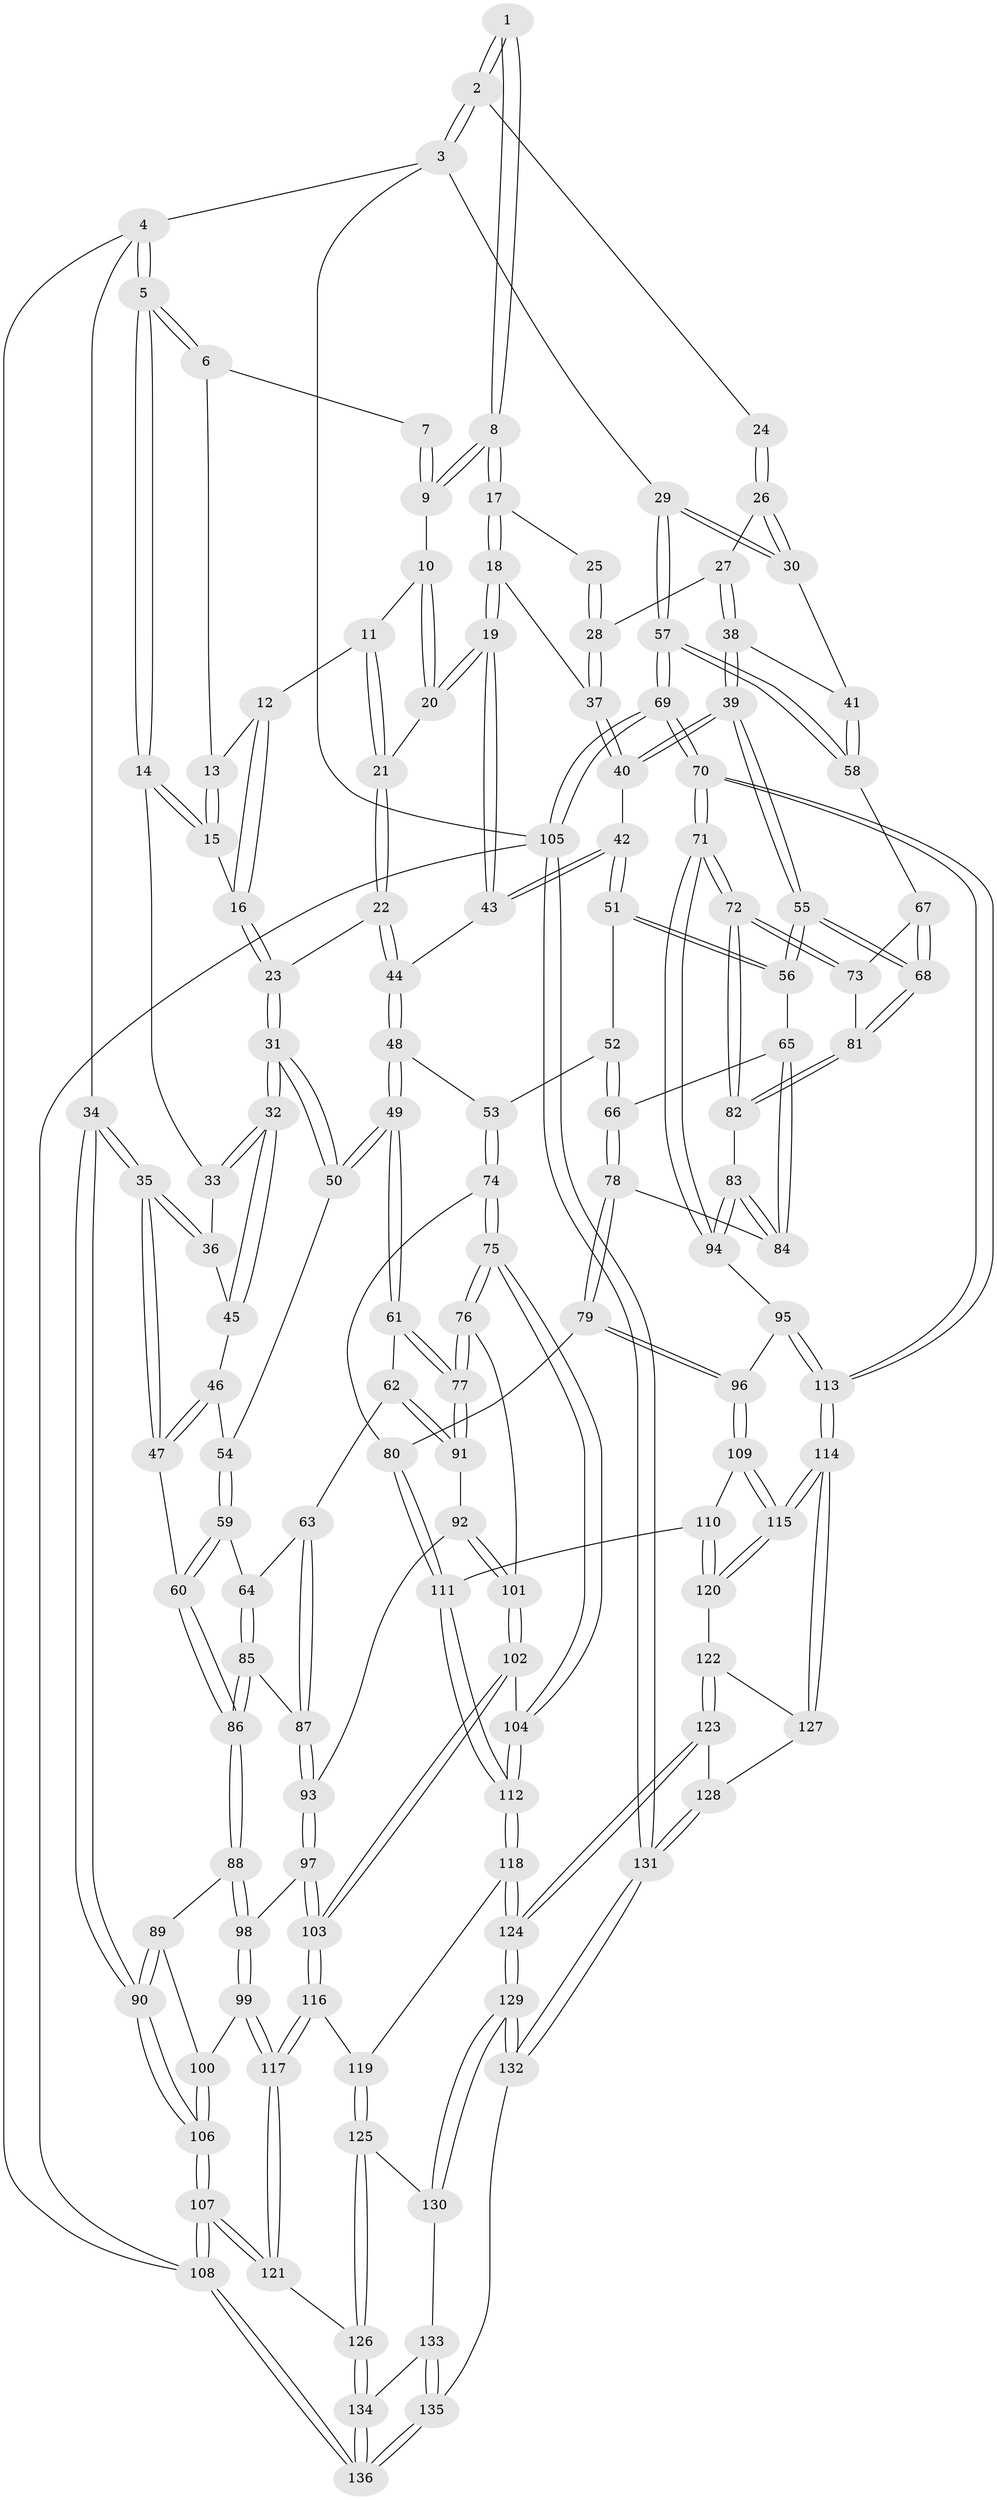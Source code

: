 // Generated by graph-tools (version 1.1) at 2025/11/02/27/25 16:11:56]
// undirected, 136 vertices, 337 edges
graph export_dot {
graph [start="1"]
  node [color=gray90,style=filled];
  1 [pos="+0.7293858698548406+0"];
  2 [pos="+1+0"];
  3 [pos="+1+0"];
  4 [pos="+0+0"];
  5 [pos="+0+0"];
  6 [pos="+0.4167877470829652+0"];
  7 [pos="+0.5798869373749552+0"];
  8 [pos="+0.6583605379558656+0.08733466799574446"];
  9 [pos="+0.5820963596617102+0.04321580247903572"];
  10 [pos="+0.5700843475086963+0.048943084566971426"];
  11 [pos="+0.49250595777229705+0.057433111656776635"];
  12 [pos="+0.4250622884610031+0"];
  13 [pos="+0.4163477501338801+0"];
  14 [pos="+0.25113629913599084+0.08246974844255904"];
  15 [pos="+0.25809210727084386+0.08215581503510755"];
  16 [pos="+0.3618899607967084+0.09655707625452953"];
  17 [pos="+0.6660233980271215+0.09700660086147385"];
  18 [pos="+0.6667015262890136+0.1064947345204911"];
  19 [pos="+0.6116100468520723+0.18047666408136526"];
  20 [pos="+0.5436460777788965+0.1535371881245627"];
  21 [pos="+0.4717018442065223+0.1584173467238081"];
  22 [pos="+0.4513956643184884+0.17605925438534278"];
  23 [pos="+0.40600816105308524+0.1689899254623213"];
  24 [pos="+0.9814134419694016+0"];
  25 [pos="+0.7735334490700513+0.03140754498558759"];
  26 [pos="+0.9002597156614516+0.10963037804166242"];
  27 [pos="+0.8384076404819961+0.14480734025099412"];
  28 [pos="+0.7866713322794181+0.14328458448448614"];
  29 [pos="+1+0.25326615895234295"];
  30 [pos="+0.9646936407881551+0.25421344505914384"];
  31 [pos="+0.31404075749330124+0.2519390984954031"];
  32 [pos="+0.30677127444905156+0.24462082136995522"];
  33 [pos="+0.2505535730984307+0.09701548470351068"];
  34 [pos="+0+0.21759322493887687"];
  35 [pos="+0+0.25227734456052925"];
  36 [pos="+0.19243337140765732+0.20071932350139757"];
  37 [pos="+0.7425780440371347+0.1651979391224458"];
  38 [pos="+0.8187587650471746+0.32105772904684177"];
  39 [pos="+0.8079141992547001+0.32823747971771766"];
  40 [pos="+0.7433192091175407+0.18522038985422476"];
  41 [pos="+0.9297858299044912+0.2807845749483457"];
  42 [pos="+0.6304945845194657+0.25702720052795797"];
  43 [pos="+0.6124749885520757+0.19584133648110863"];
  44 [pos="+0.4795984295284126+0.24320718332545307"];
  45 [pos="+0.21396489058590867+0.21449420880006498"];
  46 [pos="+0.20448673920223603+0.286733747241177"];
  47 [pos="+0.009027546182704661+0.29811127066155163"];
  48 [pos="+0.49278370474992933+0.3211305199724454"];
  49 [pos="+0.3866377940202673+0.35846694250577754"];
  50 [pos="+0.31244351514163854+0.30808668721951954"];
  51 [pos="+0.6307879594613551+0.28957997739927765"];
  52 [pos="+0.569521247941214+0.34228484554742444"];
  53 [pos="+0.5484709163538666+0.34660370922413364"];
  54 [pos="+0.30808234612133345+0.31034070647082695"];
  55 [pos="+0.8052463274490155+0.33211811105643435"];
  56 [pos="+0.8007079424725199+0.33270016657098705"];
  57 [pos="+1+0.4076820535603236"];
  58 [pos="+0.9721798584515361+0.408608011831082"];
  59 [pos="+0.24132629983702356+0.38157969901436434"];
  60 [pos="+0.06162163257561921+0.3398493387495119"];
  61 [pos="+0.38534000937382634+0.39315258494718863"];
  62 [pos="+0.27867946509917263+0.4556229455898286"];
  63 [pos="+0.25305082158935993+0.4285372478349251"];
  64 [pos="+0.24182683604048824+0.4135612355481779"];
  65 [pos="+0.7256771649523751+0.3962452012805213"];
  66 [pos="+0.6389891535260817+0.4172712191729387"];
  67 [pos="+0.9693728794726412+0.41127270150574474"];
  68 [pos="+0.8220567044529639+0.382525231310608"];
  69 [pos="+1+0.9610468008571809"];
  70 [pos="+1+0.9456641033353599"];
  71 [pos="+0.9598089397282097+0.5908234113692359"];
  72 [pos="+0.9558453368193554+0.5839148174151313"];
  73 [pos="+0.9522097515799453+0.448930416121296"];
  74 [pos="+0.5137181853125715+0.5193420459267031"];
  75 [pos="+0.4502518512090811+0.5434529860807767"];
  76 [pos="+0.4065598158373154+0.4841128233136965"];
  77 [pos="+0.4057818649124229+0.48231434319682825"];
  78 [pos="+0.6434513378885802+0.46104201676245476"];
  79 [pos="+0.6131212738020424+0.5225441315944911"];
  80 [pos="+0.5404099365316486+0.5272974756628069"];
  81 [pos="+0.8249872396235578+0.39983751901456543"];
  82 [pos="+0.8247603582148045+0.45943454264374023"];
  83 [pos="+0.7501258407887575+0.5258273824094222"];
  84 [pos="+0.7065910981965792+0.46673820659760873"];
  85 [pos="+0.1573711631793672+0.4840376803288368"];
  86 [pos="+0.15145428977703645+0.4860778359349907"];
  87 [pos="+0.22227307880280608+0.4971477050039974"];
  88 [pos="+0.15109758302158624+0.48732626077127955"];
  89 [pos="+0.08698527870784027+0.507218131008096"];
  90 [pos="+0+0.515238524957109"];
  91 [pos="+0.2806589558221086+0.4631314586549332"];
  92 [pos="+0.27621701788248515+0.5113987519337299"];
  93 [pos="+0.2631611199297272+0.5161517763728487"];
  94 [pos="+0.7408239355003169+0.5487911709590113"];
  95 [pos="+0.7387905271051614+0.5518309928483525"];
  96 [pos="+0.6922691828376307+0.5799596952386091"];
  97 [pos="+0.17740650439705014+0.6247560853101174"];
  98 [pos="+0.16448449275710889+0.6220259140819219"];
  99 [pos="+0.08646860808464261+0.6525264177256404"];
  100 [pos="+0.08080708093212806+0.650176376517905"];
  101 [pos="+0.28067725331609933+0.5143887123907777"];
  102 [pos="+0.35903791059267026+0.6343576172879819"];
  103 [pos="+0.2709913069341188+0.6771190769579304"];
  104 [pos="+0.4103533746703015+0.6275410993378572"];
  105 [pos="+1+1"];
  106 [pos="+0+0.5495573502148828"];
  107 [pos="+0+0.9134368802328859"];
  108 [pos="+0+1"];
  109 [pos="+0.6779134317967874+0.6564983685576218"];
  110 [pos="+0.6141146886370997+0.6842369436010736"];
  111 [pos="+0.6038707114301318+0.6861184134558043"];
  112 [pos="+0.49810060175487625+0.7548638490611527"];
  113 [pos="+1+0.8624979499540849"];
  114 [pos="+0.9288397400608839+0.8189989982328327"];
  115 [pos="+0.8102125371864553+0.7627183593890489"];
  116 [pos="+0.2655766898919712+0.7451723915644758"];
  117 [pos="+0.09277147649427953+0.8257038921814962"];
  118 [pos="+0.497168765138118+0.7698494265379969"];
  119 [pos="+0.28224057995829294+0.7784632228359135"];
  120 [pos="+0.66609781658991+0.7824024406833409"];
  121 [pos="+0.08433301277486487+0.8467916396478419"];
  122 [pos="+0.6214951230037646+0.8240456638697745"];
  123 [pos="+0.5551325943329106+0.8544210195470993"];
  124 [pos="+0.5066643187418902+0.8477882732568071"];
  125 [pos="+0.2981070083427022+0.8819777584646071"];
  126 [pos="+0.1694653246570616+0.9501469580845514"];
  127 [pos="+0.6998674324231576+0.8350693453042841"];
  128 [pos="+0.6303342807486995+0.8984429746134338"];
  129 [pos="+0.4777894074684155+0.8926579004723516"];
  130 [pos="+0.33873507882342907+0.8958192776440528"];
  131 [pos="+1+1"];
  132 [pos="+0.5143493944251614+1"];
  133 [pos="+0.33424751142130854+0.9609437030111948"];
  134 [pos="+0.15568240757244003+1"];
  135 [pos="+0.3857544458847524+1"];
  136 [pos="+0.13738419927291678+1"];
  1 -- 2;
  1 -- 2;
  1 -- 8;
  1 -- 8;
  2 -- 3;
  2 -- 3;
  2 -- 24;
  3 -- 4;
  3 -- 29;
  3 -- 105;
  4 -- 5;
  4 -- 5;
  4 -- 34;
  4 -- 108;
  5 -- 6;
  5 -- 6;
  5 -- 14;
  5 -- 14;
  6 -- 7;
  6 -- 13;
  7 -- 9;
  7 -- 9;
  8 -- 9;
  8 -- 9;
  8 -- 17;
  8 -- 17;
  9 -- 10;
  10 -- 11;
  10 -- 20;
  10 -- 20;
  11 -- 12;
  11 -- 21;
  11 -- 21;
  12 -- 13;
  12 -- 16;
  12 -- 16;
  13 -- 15;
  13 -- 15;
  14 -- 15;
  14 -- 15;
  14 -- 33;
  15 -- 16;
  16 -- 23;
  16 -- 23;
  17 -- 18;
  17 -- 18;
  17 -- 25;
  18 -- 19;
  18 -- 19;
  18 -- 37;
  19 -- 20;
  19 -- 20;
  19 -- 43;
  19 -- 43;
  20 -- 21;
  21 -- 22;
  21 -- 22;
  22 -- 23;
  22 -- 44;
  22 -- 44;
  23 -- 31;
  23 -- 31;
  24 -- 26;
  24 -- 26;
  25 -- 28;
  25 -- 28;
  26 -- 27;
  26 -- 30;
  26 -- 30;
  27 -- 28;
  27 -- 38;
  27 -- 38;
  28 -- 37;
  28 -- 37;
  29 -- 30;
  29 -- 30;
  29 -- 57;
  29 -- 57;
  30 -- 41;
  31 -- 32;
  31 -- 32;
  31 -- 50;
  31 -- 50;
  32 -- 33;
  32 -- 33;
  32 -- 45;
  32 -- 45;
  33 -- 36;
  34 -- 35;
  34 -- 35;
  34 -- 90;
  34 -- 90;
  35 -- 36;
  35 -- 36;
  35 -- 47;
  35 -- 47;
  36 -- 45;
  37 -- 40;
  37 -- 40;
  38 -- 39;
  38 -- 39;
  38 -- 41;
  39 -- 40;
  39 -- 40;
  39 -- 55;
  39 -- 55;
  40 -- 42;
  41 -- 58;
  41 -- 58;
  42 -- 43;
  42 -- 43;
  42 -- 51;
  42 -- 51;
  43 -- 44;
  44 -- 48;
  44 -- 48;
  45 -- 46;
  46 -- 47;
  46 -- 47;
  46 -- 54;
  47 -- 60;
  48 -- 49;
  48 -- 49;
  48 -- 53;
  49 -- 50;
  49 -- 50;
  49 -- 61;
  49 -- 61;
  50 -- 54;
  51 -- 52;
  51 -- 56;
  51 -- 56;
  52 -- 53;
  52 -- 66;
  52 -- 66;
  53 -- 74;
  53 -- 74;
  54 -- 59;
  54 -- 59;
  55 -- 56;
  55 -- 56;
  55 -- 68;
  55 -- 68;
  56 -- 65;
  57 -- 58;
  57 -- 58;
  57 -- 69;
  57 -- 69;
  58 -- 67;
  59 -- 60;
  59 -- 60;
  59 -- 64;
  60 -- 86;
  60 -- 86;
  61 -- 62;
  61 -- 77;
  61 -- 77;
  62 -- 63;
  62 -- 91;
  62 -- 91;
  63 -- 64;
  63 -- 87;
  63 -- 87;
  64 -- 85;
  64 -- 85;
  65 -- 66;
  65 -- 84;
  65 -- 84;
  66 -- 78;
  66 -- 78;
  67 -- 68;
  67 -- 68;
  67 -- 73;
  68 -- 81;
  68 -- 81;
  69 -- 70;
  69 -- 70;
  69 -- 105;
  69 -- 105;
  70 -- 71;
  70 -- 71;
  70 -- 113;
  70 -- 113;
  71 -- 72;
  71 -- 72;
  71 -- 94;
  71 -- 94;
  72 -- 73;
  72 -- 73;
  72 -- 82;
  72 -- 82;
  73 -- 81;
  74 -- 75;
  74 -- 75;
  74 -- 80;
  75 -- 76;
  75 -- 76;
  75 -- 104;
  75 -- 104;
  76 -- 77;
  76 -- 77;
  76 -- 101;
  77 -- 91;
  77 -- 91;
  78 -- 79;
  78 -- 79;
  78 -- 84;
  79 -- 80;
  79 -- 96;
  79 -- 96;
  80 -- 111;
  80 -- 111;
  81 -- 82;
  81 -- 82;
  82 -- 83;
  83 -- 84;
  83 -- 84;
  83 -- 94;
  83 -- 94;
  85 -- 86;
  85 -- 86;
  85 -- 87;
  86 -- 88;
  86 -- 88;
  87 -- 93;
  87 -- 93;
  88 -- 89;
  88 -- 98;
  88 -- 98;
  89 -- 90;
  89 -- 90;
  89 -- 100;
  90 -- 106;
  90 -- 106;
  91 -- 92;
  92 -- 93;
  92 -- 101;
  92 -- 101;
  93 -- 97;
  93 -- 97;
  94 -- 95;
  95 -- 96;
  95 -- 113;
  95 -- 113;
  96 -- 109;
  96 -- 109;
  97 -- 98;
  97 -- 103;
  97 -- 103;
  98 -- 99;
  98 -- 99;
  99 -- 100;
  99 -- 117;
  99 -- 117;
  100 -- 106;
  100 -- 106;
  101 -- 102;
  101 -- 102;
  102 -- 103;
  102 -- 103;
  102 -- 104;
  103 -- 116;
  103 -- 116;
  104 -- 112;
  104 -- 112;
  105 -- 131;
  105 -- 131;
  105 -- 108;
  106 -- 107;
  106 -- 107;
  107 -- 108;
  107 -- 108;
  107 -- 121;
  107 -- 121;
  108 -- 136;
  108 -- 136;
  109 -- 110;
  109 -- 115;
  109 -- 115;
  110 -- 111;
  110 -- 120;
  110 -- 120;
  111 -- 112;
  111 -- 112;
  112 -- 118;
  112 -- 118;
  113 -- 114;
  113 -- 114;
  114 -- 115;
  114 -- 115;
  114 -- 127;
  114 -- 127;
  115 -- 120;
  115 -- 120;
  116 -- 117;
  116 -- 117;
  116 -- 119;
  117 -- 121;
  117 -- 121;
  118 -- 119;
  118 -- 124;
  118 -- 124;
  119 -- 125;
  119 -- 125;
  120 -- 122;
  121 -- 126;
  122 -- 123;
  122 -- 123;
  122 -- 127;
  123 -- 124;
  123 -- 124;
  123 -- 128;
  124 -- 129;
  124 -- 129;
  125 -- 126;
  125 -- 126;
  125 -- 130;
  126 -- 134;
  126 -- 134;
  127 -- 128;
  128 -- 131;
  128 -- 131;
  129 -- 130;
  129 -- 130;
  129 -- 132;
  129 -- 132;
  130 -- 133;
  131 -- 132;
  131 -- 132;
  132 -- 135;
  133 -- 134;
  133 -- 135;
  133 -- 135;
  134 -- 136;
  134 -- 136;
  135 -- 136;
  135 -- 136;
}

